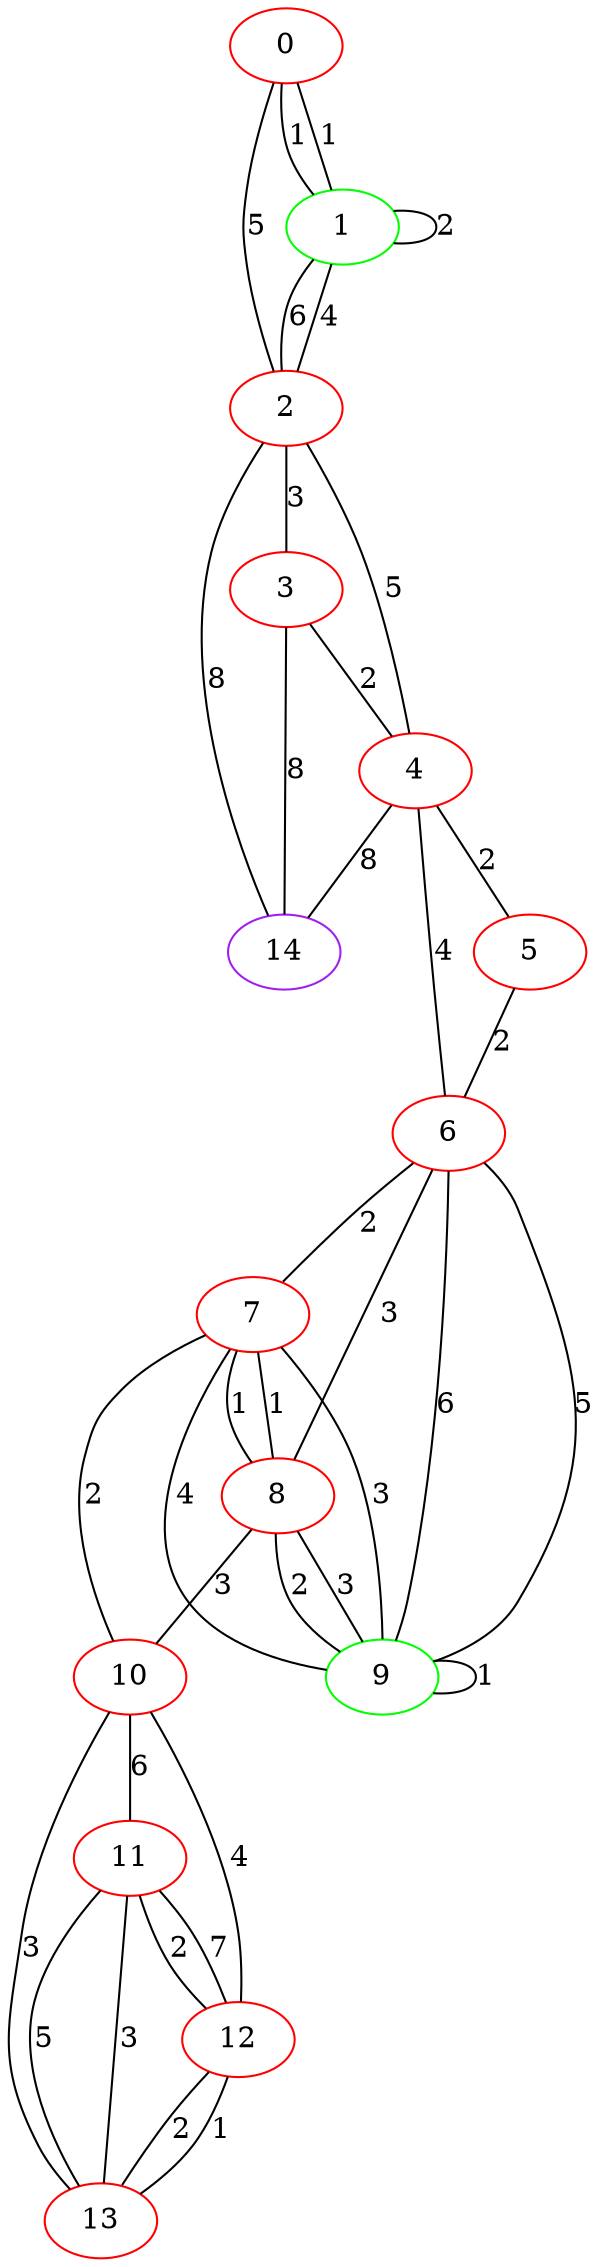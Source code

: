 graph "" {
0 [color=red, weight=1];
1 [color=green, weight=2];
2 [color=red, weight=1];
3 [color=red, weight=1];
4 [color=red, weight=1];
5 [color=red, weight=1];
6 [color=red, weight=1];
7 [color=red, weight=1];
8 [color=red, weight=1];
9 [color=green, weight=2];
10 [color=red, weight=1];
11 [color=red, weight=1];
12 [color=red, weight=1];
13 [color=red, weight=1];
14 [color=purple, weight=4];
0 -- 1  [key=0, label=1];
0 -- 1  [key=1, label=1];
0 -- 2  [key=0, label=5];
1 -- 1  [key=0, label=2];
1 -- 2  [key=0, label=6];
1 -- 2  [key=1, label=4];
2 -- 3  [key=0, label=3];
2 -- 4  [key=0, label=5];
2 -- 14  [key=0, label=8];
3 -- 4  [key=0, label=2];
3 -- 14  [key=0, label=8];
4 -- 14  [key=0, label=8];
4 -- 5  [key=0, label=2];
4 -- 6  [key=0, label=4];
5 -- 6  [key=0, label=2];
6 -- 8  [key=0, label=3];
6 -- 9  [key=0, label=5];
6 -- 9  [key=1, label=6];
6 -- 7  [key=0, label=2];
7 -- 8  [key=0, label=1];
7 -- 8  [key=1, label=1];
7 -- 9  [key=0, label=3];
7 -- 9  [key=1, label=4];
7 -- 10  [key=0, label=2];
8 -- 9  [key=0, label=2];
8 -- 9  [key=1, label=3];
8 -- 10  [key=0, label=3];
9 -- 9  [key=0, label=1];
10 -- 11  [key=0, label=6];
10 -- 12  [key=0, label=4];
10 -- 13  [key=0, label=3];
11 -- 12  [key=0, label=7];
11 -- 12  [key=1, label=2];
11 -- 13  [key=0, label=5];
11 -- 13  [key=1, label=3];
12 -- 13  [key=0, label=2];
12 -- 13  [key=1, label=1];
}
